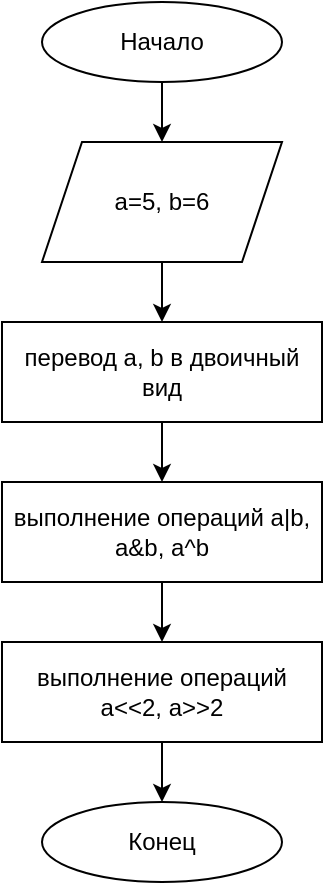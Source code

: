 <mxfile version="13.7.5" type="github">
  <diagram id="a3Nzvsb-ldIFVv8W4qNW" name="Page-1">
    <mxGraphModel dx="998" dy="551" grid="1" gridSize="10" guides="1" tooltips="1" connect="1" arrows="1" fold="1" page="1" pageScale="1" pageWidth="827" pageHeight="1169" math="0" shadow="0">
      <root>
        <mxCell id="0" />
        <mxCell id="1" parent="0" />
        <mxCell id="kStDeDPKtdsZhYMW48w8-9" style="edgeStyle=orthogonalEdgeStyle;rounded=0;orthogonalLoop=1;jettySize=auto;html=1;exitX=0.5;exitY=1;exitDx=0;exitDy=0;" edge="1" parent="1" source="kStDeDPKtdsZhYMW48w8-1" target="kStDeDPKtdsZhYMW48w8-2">
          <mxGeometry relative="1" as="geometry" />
        </mxCell>
        <mxCell id="kStDeDPKtdsZhYMW48w8-1" value="Начало" style="ellipse;whiteSpace=wrap;html=1;" vertex="1" parent="1">
          <mxGeometry x="260" y="60" width="120" height="40" as="geometry" />
        </mxCell>
        <mxCell id="kStDeDPKtdsZhYMW48w8-12" style="edgeStyle=orthogonalEdgeStyle;rounded=0;orthogonalLoop=1;jettySize=auto;html=1;exitX=0.5;exitY=1;exitDx=0;exitDy=0;entryX=0.5;entryY=0;entryDx=0;entryDy=0;" edge="1" parent="1" source="kStDeDPKtdsZhYMW48w8-2" target="kStDeDPKtdsZhYMW48w8-4">
          <mxGeometry relative="1" as="geometry" />
        </mxCell>
        <mxCell id="kStDeDPKtdsZhYMW48w8-2" value="a=5, b=6" style="shape=parallelogram;perimeter=parallelogramPerimeter;whiteSpace=wrap;html=1;fixedSize=1;" vertex="1" parent="1">
          <mxGeometry x="260" y="130" width="120" height="60" as="geometry" />
        </mxCell>
        <mxCell id="kStDeDPKtdsZhYMW48w8-13" style="edgeStyle=orthogonalEdgeStyle;rounded=0;orthogonalLoop=1;jettySize=auto;html=1;exitX=0.5;exitY=1;exitDx=0;exitDy=0;entryX=0.5;entryY=0;entryDx=0;entryDy=0;" edge="1" parent="1" source="kStDeDPKtdsZhYMW48w8-4" target="kStDeDPKtdsZhYMW48w8-5">
          <mxGeometry relative="1" as="geometry" />
        </mxCell>
        <mxCell id="kStDeDPKtdsZhYMW48w8-4" value="перевод a, b в двоичный вид" style="rounded=0;whiteSpace=wrap;html=1;" vertex="1" parent="1">
          <mxGeometry x="240" y="220" width="160" height="50" as="geometry" />
        </mxCell>
        <mxCell id="kStDeDPKtdsZhYMW48w8-14" style="edgeStyle=orthogonalEdgeStyle;rounded=0;orthogonalLoop=1;jettySize=auto;html=1;exitX=0.5;exitY=1;exitDx=0;exitDy=0;entryX=0.5;entryY=0;entryDx=0;entryDy=0;" edge="1" parent="1" source="kStDeDPKtdsZhYMW48w8-5" target="kStDeDPKtdsZhYMW48w8-6">
          <mxGeometry relative="1" as="geometry" />
        </mxCell>
        <mxCell id="kStDeDPKtdsZhYMW48w8-5" value="выполнение операций a|b, a&amp;amp;b, a^b" style="rounded=0;whiteSpace=wrap;html=1;" vertex="1" parent="1">
          <mxGeometry x="240" y="300" width="160" height="50" as="geometry" />
        </mxCell>
        <mxCell id="kStDeDPKtdsZhYMW48w8-15" style="edgeStyle=orthogonalEdgeStyle;rounded=0;orthogonalLoop=1;jettySize=auto;html=1;exitX=0.5;exitY=1;exitDx=0;exitDy=0;entryX=0.5;entryY=0;entryDx=0;entryDy=0;" edge="1" parent="1" source="kStDeDPKtdsZhYMW48w8-6" target="kStDeDPKtdsZhYMW48w8-7">
          <mxGeometry relative="1" as="geometry" />
        </mxCell>
        <mxCell id="kStDeDPKtdsZhYMW48w8-6" value="выполнение операций a&amp;lt;&amp;lt;2, a&amp;gt;&amp;gt;2" style="rounded=0;whiteSpace=wrap;html=1;" vertex="1" parent="1">
          <mxGeometry x="240" y="380" width="160" height="50" as="geometry" />
        </mxCell>
        <mxCell id="kStDeDPKtdsZhYMW48w8-7" value="Конец" style="ellipse;whiteSpace=wrap;html=1;" vertex="1" parent="1">
          <mxGeometry x="260" y="460" width="120" height="40" as="geometry" />
        </mxCell>
      </root>
    </mxGraphModel>
  </diagram>
</mxfile>
